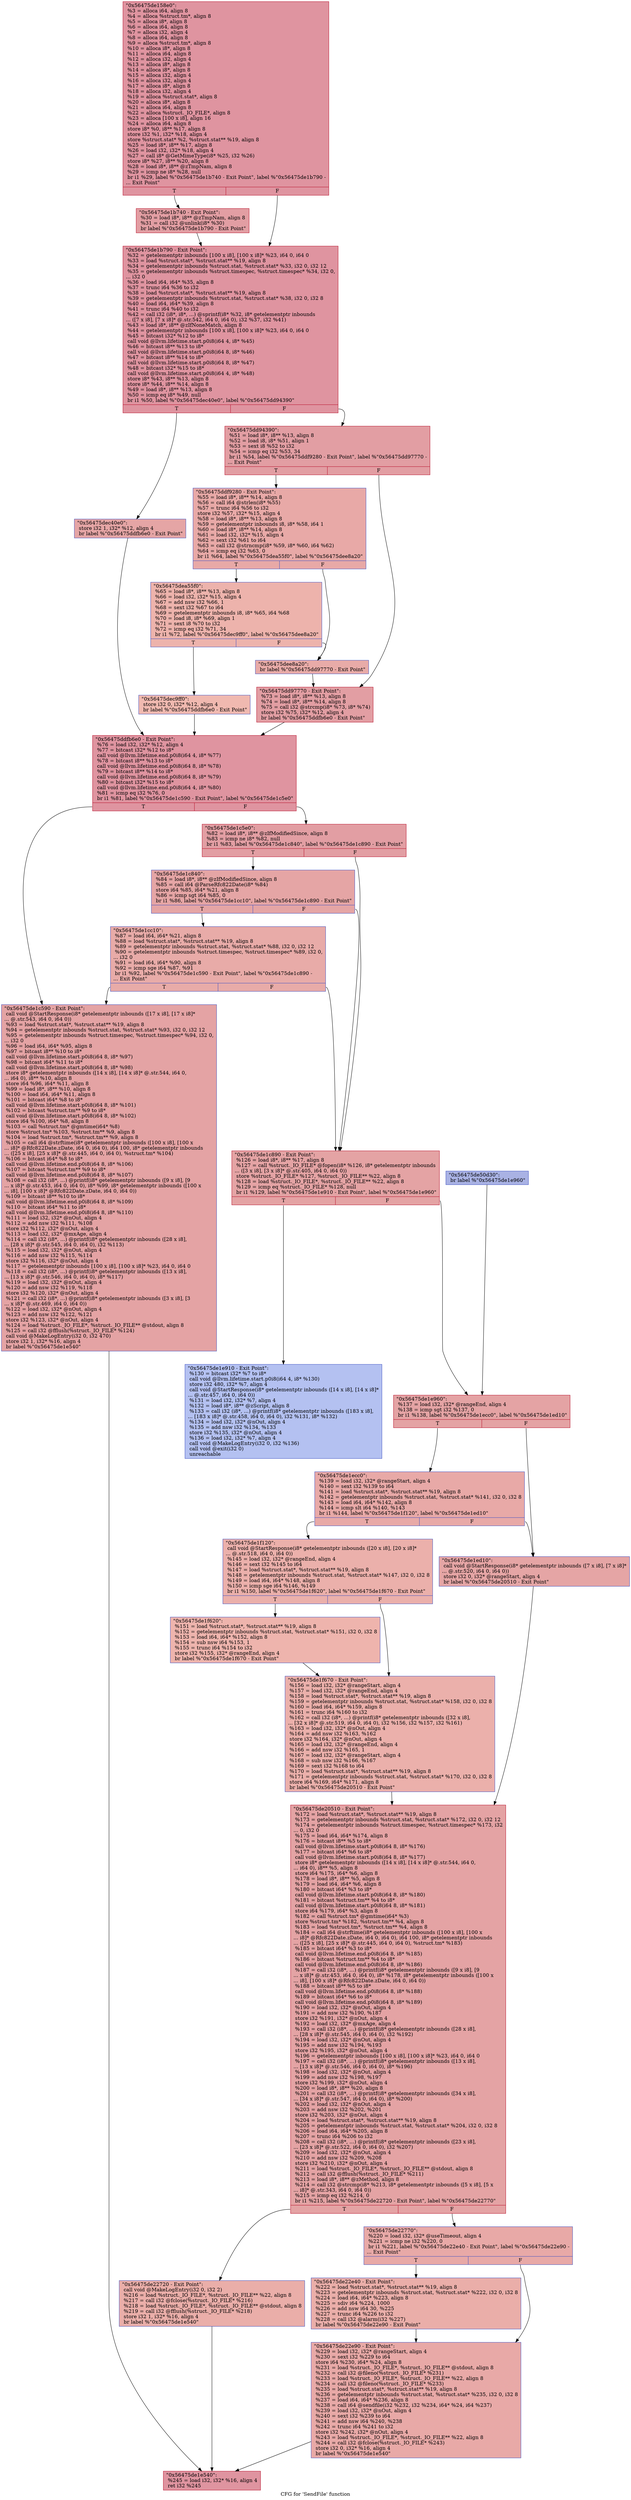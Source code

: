 digraph "CFG for 'SendFile' function" {
	label="CFG for 'SendFile' function";

	Node0x56475de158e0 [shape=record,color="#b70d28ff", style=filled, fillcolor="#b70d2870",label="{\"0x56475de158e0\":\l  %3 = alloca i64, align 8\l  %4 = alloca %struct.tm*, align 8\l  %5 = alloca i8*, align 8\l  %6 = alloca i64, align 8\l  %7 = alloca i32, align 4\l  %8 = alloca i64, align 8\l  %9 = alloca %struct.tm*, align 8\l  %10 = alloca i8*, align 8\l  %11 = alloca i64, align 8\l  %12 = alloca i32, align 4\l  %13 = alloca i8*, align 8\l  %14 = alloca i8*, align 8\l  %15 = alloca i32, align 4\l  %16 = alloca i32, align 4\l  %17 = alloca i8*, align 8\l  %18 = alloca i32, align 4\l  %19 = alloca %struct.stat*, align 8\l  %20 = alloca i8*, align 8\l  %21 = alloca i64, align 8\l  %22 = alloca %struct._IO_FILE*, align 8\l  %23 = alloca [100 x i8], align 16\l  %24 = alloca i64, align 8\l  store i8* %0, i8** %17, align 8\l  store i32 %1, i32* %18, align 4\l  store %struct.stat* %2, %struct.stat** %19, align 8\l  %25 = load i8*, i8** %17, align 8\l  %26 = load i32, i32* %18, align 4\l  %27 = call i8* @GetMimeType(i8* %25, i32 %26)\l  store i8* %27, i8** %20, align 8\l  %28 = load i8*, i8** @zTmpNam, align 8\l  %29 = icmp ne i8* %28, null\l  br i1 %29, label %\"0x56475de1b740 - Exit Point\", label %\"0x56475de1b790 -\l... Exit Point\"\l|{<s0>T|<s1>F}}"];
	Node0x56475de158e0:s0 -> Node0x56475de1b740;
	Node0x56475de158e0:s1 -> Node0x56475de1b790;
	Node0x56475de1b740 [shape=record,color="#b70d28ff", style=filled, fillcolor="#be242e70",label="{\"0x56475de1b740 - Exit Point\":                    \l  %30 = load i8*, i8** @zTmpNam, align 8\l  %31 = call i32 @unlink(i8* %30)\l  br label %\"0x56475de1b790 - Exit Point\"\l}"];
	Node0x56475de1b740 -> Node0x56475de1b790;
	Node0x56475de1b790 [shape=record,color="#b70d28ff", style=filled, fillcolor="#b70d2870",label="{\"0x56475de1b790 - Exit Point\":                    \l  %32 = getelementptr inbounds [100 x i8], [100 x i8]* %23, i64 0, i64 0\l  %33 = load %struct.stat*, %struct.stat** %19, align 8\l  %34 = getelementptr inbounds %struct.stat, %struct.stat* %33, i32 0, i32 12\l  %35 = getelementptr inbounds %struct.timespec, %struct.timespec* %34, i32 0,\l... i32 0\l  %36 = load i64, i64* %35, align 8\l  %37 = trunc i64 %36 to i32\l  %38 = load %struct.stat*, %struct.stat** %19, align 8\l  %39 = getelementptr inbounds %struct.stat, %struct.stat* %38, i32 0, i32 8\l  %40 = load i64, i64* %39, align 8\l  %41 = trunc i64 %40 to i32\l  %42 = call i32 (i8*, i8*, ...) @sprintf(i8* %32, i8* getelementptr inbounds\l... ([7 x i8], [7 x i8]* @.str.542, i64 0, i64 0), i32 %37, i32 %41)\l  %43 = load i8*, i8** @zIfNoneMatch, align 8\l  %44 = getelementptr inbounds [100 x i8], [100 x i8]* %23, i64 0, i64 0\l  %45 = bitcast i32* %12 to i8*\l  call void @llvm.lifetime.start.p0i8(i64 4, i8* %45)\l  %46 = bitcast i8** %13 to i8*\l  call void @llvm.lifetime.start.p0i8(i64 8, i8* %46)\l  %47 = bitcast i8** %14 to i8*\l  call void @llvm.lifetime.start.p0i8(i64 8, i8* %47)\l  %48 = bitcast i32* %15 to i8*\l  call void @llvm.lifetime.start.p0i8(i64 4, i8* %48)\l  store i8* %43, i8** %13, align 8\l  store i8* %44, i8** %14, align 8\l  %49 = load i8*, i8** %13, align 8\l  %50 = icmp eq i8* %49, null\l  br i1 %50, label %\"0x56475dec40e0\", label %\"0x56475dd94390\"\l|{<s0>T|<s1>F}}"];
	Node0x56475de1b790:s0 -> Node0x56475dec40e0;
	Node0x56475de1b790:s1 -> Node0x56475dd94390;
	Node0x56475dec40e0 [shape=record,color="#3d50c3ff", style=filled, fillcolor="#c5333470",label="{\"0x56475dec40e0\":                                 \l  store i32 1, i32* %12, align 4\l  br label %\"0x56475ddfb6e0 - Exit Point\"\l}"];
	Node0x56475dec40e0 -> Node0x56475ddfb6e0;
	Node0x56475dd94390 [shape=record,color="#b70d28ff", style=filled, fillcolor="#be242e70",label="{\"0x56475dd94390\":                                 \l  %51 = load i8*, i8** %13, align 8\l  %52 = load i8, i8* %51, align 1\l  %53 = sext i8 %52 to i32\l  %54 = icmp eq i32 %53, 34\l  br i1 %54, label %\"0x56475ddf9280 - Exit Point\", label %\"0x56475dd97770 -\l... Exit Point\"\l|{<s0>T|<s1>F}}"];
	Node0x56475dd94390:s0 -> Node0x56475ddf9280;
	Node0x56475dd94390:s1 -> Node0x56475dd97770;
	Node0x56475ddf9280 [shape=record,color="#3d50c3ff", style=filled, fillcolor="#ca3b3770",label="{\"0x56475ddf9280 - Exit Point\":                    \l  %55 = load i8*, i8** %14, align 8\l  %56 = call i64 @strlen(i8* %55)\l  %57 = trunc i64 %56 to i32\l  store i32 %57, i32* %15, align 4\l  %58 = load i8*, i8** %13, align 8\l  %59 = getelementptr inbounds i8, i8* %58, i64 1\l  %60 = load i8*, i8** %14, align 8\l  %61 = load i32, i32* %15, align 4\l  %62 = sext i32 %61 to i64\l  %63 = call i32 @strncmp(i8* %59, i8* %60, i64 %62)\l  %64 = icmp eq i32 %63, 0\l  br i1 %64, label %\"0x56475dea55f0\", label %\"0x56475dee8a20\"\l|{<s0>T|<s1>F}}"];
	Node0x56475ddf9280:s0 -> Node0x56475dea55f0;
	Node0x56475ddf9280:s1 -> Node0x56475dee8a20;
	Node0x56475dea55f0 [shape=record,color="#3d50c3ff", style=filled, fillcolor="#d6524470",label="{\"0x56475dea55f0\":                                 \l  %65 = load i8*, i8** %13, align 8\l  %66 = load i32, i32* %15, align 4\l  %67 = add nsw i32 %66, 1\l  %68 = sext i32 %67 to i64\l  %69 = getelementptr inbounds i8, i8* %65, i64 %68\l  %70 = load i8, i8* %69, align 1\l  %71 = sext i8 %70 to i32\l  %72 = icmp eq i32 %71, 34\l  br i1 %72, label %\"0x56475dec9ff0\", label %\"0x56475dee8a20\"\l|{<s0>T|<s1>F}}"];
	Node0x56475dea55f0:s0 -> Node0x56475dec9ff0;
	Node0x56475dea55f0:s1 -> Node0x56475dee8a20;
	Node0x56475dec9ff0 [shape=record,color="#3d50c3ff", style=filled, fillcolor="#de614d70",label="{\"0x56475dec9ff0\":                                 \l  store i32 0, i32* %12, align 4\l  br label %\"0x56475ddfb6e0 - Exit Point\"\l}"];
	Node0x56475dec9ff0 -> Node0x56475ddfb6e0;
	Node0x56475dee8a20 [shape=record,color="#3d50c3ff", style=filled, fillcolor="#cc403a70",label="{\"0x56475dee8a20\":                                 \l  br label %\"0x56475dd97770 - Exit Point\"\l}"];
	Node0x56475dee8a20 -> Node0x56475dd97770;
	Node0x56475dd97770 [shape=record,color="#b70d28ff", style=filled, fillcolor="#be242e70",label="{\"0x56475dd97770 - Exit Point\":                    \l  %73 = load i8*, i8** %13, align 8\l  %74 = load i8*, i8** %14, align 8\l  %75 = call i32 @strcmp(i8* %73, i8* %74)\l  store i32 %75, i32* %12, align 4\l  br label %\"0x56475ddfb6e0 - Exit Point\"\l}"];
	Node0x56475dd97770 -> Node0x56475ddfb6e0;
	Node0x56475ddfb6e0 [shape=record,color="#b70d28ff", style=filled, fillcolor="#b70d2870",label="{\"0x56475ddfb6e0 - Exit Point\":                    \l  %76 = load i32, i32* %12, align 4\l  %77 = bitcast i32* %12 to i8*\l  call void @llvm.lifetime.end.p0i8(i64 4, i8* %77)\l  %78 = bitcast i8** %13 to i8*\l  call void @llvm.lifetime.end.p0i8(i64 8, i8* %78)\l  %79 = bitcast i8** %14 to i8*\l  call void @llvm.lifetime.end.p0i8(i64 8, i8* %79)\l  %80 = bitcast i32* %15 to i8*\l  call void @llvm.lifetime.end.p0i8(i64 4, i8* %80)\l  %81 = icmp eq i32 %76, 0\l  br i1 %81, label %\"0x56475de1c590 - Exit Point\", label %\"0x56475de1c5e0\"\l|{<s0>T|<s1>F}}"];
	Node0x56475ddfb6e0:s0 -> Node0x56475de1c590;
	Node0x56475ddfb6e0:s1 -> Node0x56475de1c5e0;
	Node0x56475de1c5e0 [shape=record,color="#b70d28ff", style=filled, fillcolor="#be242e70",label="{\"0x56475de1c5e0\":                                 \l  %82 = load i8*, i8** @zIfModifiedSince, align 8\l  %83 = icmp ne i8* %82, null\l  br i1 %83, label %\"0x56475de1c840\", label %\"0x56475de1c890 - Exit Point\"\l|{<s0>T|<s1>F}}"];
	Node0x56475de1c5e0:s0 -> Node0x56475de1c840;
	Node0x56475de1c5e0:s1 -> Node0x56475de1c890;
	Node0x56475de1c840 [shape=record,color="#3d50c3ff", style=filled, fillcolor="#c5333470",label="{\"0x56475de1c840\":                                 \l  %84 = load i8*, i8** @zIfModifiedSince, align 8\l  %85 = call i64 @ParseRfc822Date(i8* %84)\l  store i64 %85, i64* %21, align 8\l  %86 = icmp sgt i64 %85, 0\l  br i1 %86, label %\"0x56475de1cc10\", label %\"0x56475de1c890 - Exit Point\"\l|{<s0>T|<s1>F}}"];
	Node0x56475de1c840:s0 -> Node0x56475de1cc10;
	Node0x56475de1c840:s1 -> Node0x56475de1c890;
	Node0x56475de1cc10 [shape=record,color="#3d50c3ff", style=filled, fillcolor="#cc403a70",label="{\"0x56475de1cc10\":                                 \l  %87 = load i64, i64* %21, align 8\l  %88 = load %struct.stat*, %struct.stat** %19, align 8\l  %89 = getelementptr inbounds %struct.stat, %struct.stat* %88, i32 0, i32 12\l  %90 = getelementptr inbounds %struct.timespec, %struct.timespec* %89, i32 0,\l... i32 0\l  %91 = load i64, i64* %90, align 8\l  %92 = icmp sge i64 %87, %91\l  br i1 %92, label %\"0x56475de1c590 - Exit Point\", label %\"0x56475de1c890 -\l... Exit Point\"\l|{<s0>T|<s1>F}}"];
	Node0x56475de1cc10:s0 -> Node0x56475de1c590;
	Node0x56475de1cc10:s1 -> Node0x56475de1c890;
	Node0x56475de1c590 [shape=record,color="#3d50c3ff", style=filled, fillcolor="#c32e3170",label="{\"0x56475de1c590 - Exit Point\":                    \l  call void @StartResponse(i8* getelementptr inbounds ([17 x i8], [17 x i8]*\l... @.str.543, i64 0, i64 0))\l  %93 = load %struct.stat*, %struct.stat** %19, align 8\l  %94 = getelementptr inbounds %struct.stat, %struct.stat* %93, i32 0, i32 12\l  %95 = getelementptr inbounds %struct.timespec, %struct.timespec* %94, i32 0,\l... i32 0\l  %96 = load i64, i64* %95, align 8\l  %97 = bitcast i8** %10 to i8*\l  call void @llvm.lifetime.start.p0i8(i64 8, i8* %97)\l  %98 = bitcast i64* %11 to i8*\l  call void @llvm.lifetime.start.p0i8(i64 8, i8* %98)\l  store i8* getelementptr inbounds ([14 x i8], [14 x i8]* @.str.544, i64 0,\l... i64 0), i8** %10, align 8\l  store i64 %96, i64* %11, align 8\l  %99 = load i8*, i8** %10, align 8\l  %100 = load i64, i64* %11, align 8\l  %101 = bitcast i64* %8 to i8*\l  call void @llvm.lifetime.start.p0i8(i64 8, i8* %101)\l  %102 = bitcast %struct.tm** %9 to i8*\l  call void @llvm.lifetime.start.p0i8(i64 8, i8* %102)\l  store i64 %100, i64* %8, align 8\l  %103 = call %struct.tm* @gmtime(i64* %8)\l  store %struct.tm* %103, %struct.tm** %9, align 8\l  %104 = load %struct.tm*, %struct.tm** %9, align 8\l  %105 = call i64 @strftime(i8* getelementptr inbounds ([100 x i8], [100 x\l... i8]* @Rfc822Date.zDate, i64 0, i64 0), i64 100, i8* getelementptr inbounds\l... ([25 x i8], [25 x i8]* @.str.445, i64 0, i64 0), %struct.tm* %104)\l  %106 = bitcast i64* %8 to i8*\l  call void @llvm.lifetime.end.p0i8(i64 8, i8* %106)\l  %107 = bitcast %struct.tm** %9 to i8*\l  call void @llvm.lifetime.end.p0i8(i64 8, i8* %107)\l  %108 = call i32 (i8*, ...) @printf(i8* getelementptr inbounds ([9 x i8], [9\l... x i8]* @.str.453, i64 0, i64 0), i8* %99, i8* getelementptr inbounds ([100 x\l... i8], [100 x i8]* @Rfc822Date.zDate, i64 0, i64 0))\l  %109 = bitcast i8** %10 to i8*\l  call void @llvm.lifetime.end.p0i8(i64 8, i8* %109)\l  %110 = bitcast i64* %11 to i8*\l  call void @llvm.lifetime.end.p0i8(i64 8, i8* %110)\l  %111 = load i32, i32* @nOut, align 4\l  %112 = add nsw i32 %111, %108\l  store i32 %112, i32* @nOut, align 4\l  %113 = load i32, i32* @mxAge, align 4\l  %114 = call i32 (i8*, ...) @printf(i8* getelementptr inbounds ([28 x i8],\l... [28 x i8]* @.str.545, i64 0, i64 0), i32 %113)\l  %115 = load i32, i32* @nOut, align 4\l  %116 = add nsw i32 %115, %114\l  store i32 %116, i32* @nOut, align 4\l  %117 = getelementptr inbounds [100 x i8], [100 x i8]* %23, i64 0, i64 0\l  %118 = call i32 (i8*, ...) @printf(i8* getelementptr inbounds ([13 x i8],\l... [13 x i8]* @.str.546, i64 0, i64 0), i8* %117)\l  %119 = load i32, i32* @nOut, align 4\l  %120 = add nsw i32 %119, %118\l  store i32 %120, i32* @nOut, align 4\l  %121 = call i32 (i8*, ...) @printf(i8* getelementptr inbounds ([3 x i8], [3\l... x i8]* @.str.469, i64 0, i64 0))\l  %122 = load i32, i32* @nOut, align 4\l  %123 = add nsw i32 %122, %121\l  store i32 %123, i32* @nOut, align 4\l  %124 = load %struct._IO_FILE*, %struct._IO_FILE** @stdout, align 8\l  %125 = call i32 @fflush(%struct._IO_FILE* %124)\l  call void @MakeLogEntry(i32 0, i32 470)\l  store i32 1, i32* %16, align 4\l  br label %\"0x56475de1e540\"\l}"];
	Node0x56475de1c590 -> Node0x56475de1e540;
	Node0x56475de1c890 [shape=record,color="#b70d28ff", style=filled, fillcolor="#c32e3170",label="{\"0x56475de1c890 - Exit Point\":                    \l  %126 = load i8*, i8** %17, align 8\l  %127 = call %struct._IO_FILE* @fopen(i8* %126, i8* getelementptr inbounds\l... ([3 x i8], [3 x i8]* @.str.405, i64 0, i64 0))\l  store %struct._IO_FILE* %127, %struct._IO_FILE** %22, align 8\l  %128 = load %struct._IO_FILE*, %struct._IO_FILE** %22, align 8\l  %129 = icmp eq %struct._IO_FILE* %128, null\l  br i1 %129, label %\"0x56475de1e910 - Exit Point\", label %\"0x56475de1e960\"\l|{<s0>T|<s1>F}}"];
	Node0x56475de1c890:s0 -> Node0x56475de1e910;
	Node0x56475de1c890:s1 -> Node0x56475de1e960;
	Node0x56475de1e910 [shape=record,color="#3d50c3ff", style=filled, fillcolor="#5572df70",label="{\"0x56475de1e910 - Exit Point\":                    \l  %130 = bitcast i32* %7 to i8*\l  call void @llvm.lifetime.start.p0i8(i64 4, i8* %130)\l  store i32 480, i32* %7, align 4\l  call void @StartResponse(i8* getelementptr inbounds ([14 x i8], [14 x i8]*\l... @.str.457, i64 0, i64 0))\l  %131 = load i32, i32* %7, align 4\l  %132 = load i8*, i8** @zScript, align 8\l  %133 = call i32 (i8*, ...) @printf(i8* getelementptr inbounds ([183 x i8],\l... [183 x i8]* @.str.458, i64 0, i64 0), i32 %131, i8* %132)\l  %134 = load i32, i32* @nOut, align 4\l  %135 = add nsw i32 %134, %133\l  store i32 %135, i32* @nOut, align 4\l  %136 = load i32, i32* %7, align 4\l  call void @MakeLogEntry(i32 0, i32 %136)\l  call void @exit(i32 0)\l  unreachable\l}"];
	Node0x56475de50d30 [shape=record,color="#3d50c3ff", style=filled, fillcolor="#3d50c370",label="{\"0x56475de50d30\":                                 \l  br label %\"0x56475de1e960\"\l}"];
	Node0x56475de50d30 -> Node0x56475de1e960;
	Node0x56475de1e960 [shape=record,color="#b70d28ff", style=filled, fillcolor="#c32e3170",label="{\"0x56475de1e960\":                                 \l  %137 = load i32, i32* @rangeEnd, align 4\l  %138 = icmp sgt i32 %137, 0\l  br i1 %138, label %\"0x56475de1ecc0\", label %\"0x56475de1ed10\"\l|{<s0>T|<s1>F}}"];
	Node0x56475de1e960:s0 -> Node0x56475de1ecc0;
	Node0x56475de1e960:s1 -> Node0x56475de1ed10;
	Node0x56475de1ecc0 [shape=record,color="#3d50c3ff", style=filled, fillcolor="#ca3b3770",label="{\"0x56475de1ecc0\":                                 \l  %139 = load i32, i32* @rangeStart, align 4\l  %140 = sext i32 %139 to i64\l  %141 = load %struct.stat*, %struct.stat** %19, align 8\l  %142 = getelementptr inbounds %struct.stat, %struct.stat* %141, i32 0, i32 8\l  %143 = load i64, i64* %142, align 8\l  %144 = icmp slt i64 %140, %143\l  br i1 %144, label %\"0x56475de1f120\", label %\"0x56475de1ed10\"\l|{<s0>T|<s1>F}}"];
	Node0x56475de1ecc0:s0 -> Node0x56475de1f120;
	Node0x56475de1ecc0:s1 -> Node0x56475de1ed10;
	Node0x56475de1f120 [shape=record,color="#3d50c3ff", style=filled, fillcolor="#d24b4070",label="{\"0x56475de1f120\":                                 \l  call void @StartResponse(i8* getelementptr inbounds ([20 x i8], [20 x i8]*\l... @.str.518, i64 0, i64 0))\l  %145 = load i32, i32* @rangeEnd, align 4\l  %146 = sext i32 %145 to i64\l  %147 = load %struct.stat*, %struct.stat** %19, align 8\l  %148 = getelementptr inbounds %struct.stat, %struct.stat* %147, i32 0, i32 8\l  %149 = load i64, i64* %148, align 8\l  %150 = icmp sge i64 %146, %149\l  br i1 %150, label %\"0x56475de1f620\", label %\"0x56475de1f670 - Exit Point\"\l|{<s0>T|<s1>F}}"];
	Node0x56475de1f120:s0 -> Node0x56475de1f620;
	Node0x56475de1f120:s1 -> Node0x56475de1f670;
	Node0x56475de1f620 [shape=record,color="#3d50c3ff", style=filled, fillcolor="#d8564670",label="{\"0x56475de1f620\":                                 \l  %151 = load %struct.stat*, %struct.stat** %19, align 8\l  %152 = getelementptr inbounds %struct.stat, %struct.stat* %151, i32 0, i32 8\l  %153 = load i64, i64* %152, align 8\l  %154 = sub nsw i64 %153, 1\l  %155 = trunc i64 %154 to i32\l  store i32 %155, i32* @rangeEnd, align 4\l  br label %\"0x56475de1f670 - Exit Point\"\l}"];
	Node0x56475de1f620 -> Node0x56475de1f670;
	Node0x56475de1f670 [shape=record,color="#3d50c3ff", style=filled, fillcolor="#d24b4070",label="{\"0x56475de1f670 - Exit Point\":                    \l  %156 = load i32, i32* @rangeStart, align 4\l  %157 = load i32, i32* @rangeEnd, align 4\l  %158 = load %struct.stat*, %struct.stat** %19, align 8\l  %159 = getelementptr inbounds %struct.stat, %struct.stat* %158, i32 0, i32 8\l  %160 = load i64, i64* %159, align 8\l  %161 = trunc i64 %160 to i32\l  %162 = call i32 (i8*, ...) @printf(i8* getelementptr inbounds ([32 x i8],\l... [32 x i8]* @.str.519, i64 0, i64 0), i32 %156, i32 %157, i32 %161)\l  %163 = load i32, i32* @nOut, align 4\l  %164 = add nsw i32 %163, %162\l  store i32 %164, i32* @nOut, align 4\l  %165 = load i32, i32* @rangeEnd, align 4\l  %166 = add nsw i32 %165, 1\l  %167 = load i32, i32* @rangeStart, align 4\l  %168 = sub nsw i32 %166, %167\l  %169 = sext i32 %168 to i64\l  %170 = load %struct.stat*, %struct.stat** %19, align 8\l  %171 = getelementptr inbounds %struct.stat, %struct.stat* %170, i32 0, i32 8\l  store i64 %169, i64* %171, align 8\l  br label %\"0x56475de20510 - Exit Point\"\l}"];
	Node0x56475de1f670 -> Node0x56475de20510;
	Node0x56475de1ed10 [shape=record,color="#3d50c3ff", style=filled, fillcolor="#c5333470",label="{\"0x56475de1ed10\":                                 \l  call void @StartResponse(i8* getelementptr inbounds ([7 x i8], [7 x i8]*\l... @.str.520, i64 0, i64 0))\l  store i32 0, i32* @rangeStart, align 4\l  br label %\"0x56475de20510 - Exit Point\"\l}"];
	Node0x56475de1ed10 -> Node0x56475de20510;
	Node0x56475de20510 [shape=record,color="#b70d28ff", style=filled, fillcolor="#c32e3170",label="{\"0x56475de20510 - Exit Point\":                    \l  %172 = load %struct.stat*, %struct.stat** %19, align 8\l  %173 = getelementptr inbounds %struct.stat, %struct.stat* %172, i32 0, i32 12\l  %174 = getelementptr inbounds %struct.timespec, %struct.timespec* %173, i32\l... 0, i32 0\l  %175 = load i64, i64* %174, align 8\l  %176 = bitcast i8** %5 to i8*\l  call void @llvm.lifetime.start.p0i8(i64 8, i8* %176)\l  %177 = bitcast i64* %6 to i8*\l  call void @llvm.lifetime.start.p0i8(i64 8, i8* %177)\l  store i8* getelementptr inbounds ([14 x i8], [14 x i8]* @.str.544, i64 0,\l... i64 0), i8** %5, align 8\l  store i64 %175, i64* %6, align 8\l  %178 = load i8*, i8** %5, align 8\l  %179 = load i64, i64* %6, align 8\l  %180 = bitcast i64* %3 to i8*\l  call void @llvm.lifetime.start.p0i8(i64 8, i8* %180)\l  %181 = bitcast %struct.tm** %4 to i8*\l  call void @llvm.lifetime.start.p0i8(i64 8, i8* %181)\l  store i64 %179, i64* %3, align 8\l  %182 = call %struct.tm* @gmtime(i64* %3)\l  store %struct.tm* %182, %struct.tm** %4, align 8\l  %183 = load %struct.tm*, %struct.tm** %4, align 8\l  %184 = call i64 @strftime(i8* getelementptr inbounds ([100 x i8], [100 x\l... i8]* @Rfc822Date.zDate, i64 0, i64 0), i64 100, i8* getelementptr inbounds\l... ([25 x i8], [25 x i8]* @.str.445, i64 0, i64 0), %struct.tm* %183)\l  %185 = bitcast i64* %3 to i8*\l  call void @llvm.lifetime.end.p0i8(i64 8, i8* %185)\l  %186 = bitcast %struct.tm** %4 to i8*\l  call void @llvm.lifetime.end.p0i8(i64 8, i8* %186)\l  %187 = call i32 (i8*, ...) @printf(i8* getelementptr inbounds ([9 x i8], [9\l... x i8]* @.str.453, i64 0, i64 0), i8* %178, i8* getelementptr inbounds ([100 x\l... i8], [100 x i8]* @Rfc822Date.zDate, i64 0, i64 0))\l  %188 = bitcast i8** %5 to i8*\l  call void @llvm.lifetime.end.p0i8(i64 8, i8* %188)\l  %189 = bitcast i64* %6 to i8*\l  call void @llvm.lifetime.end.p0i8(i64 8, i8* %189)\l  %190 = load i32, i32* @nOut, align 4\l  %191 = add nsw i32 %190, %187\l  store i32 %191, i32* @nOut, align 4\l  %192 = load i32, i32* @mxAge, align 4\l  %193 = call i32 (i8*, ...) @printf(i8* getelementptr inbounds ([28 x i8],\l... [28 x i8]* @.str.545, i64 0, i64 0), i32 %192)\l  %194 = load i32, i32* @nOut, align 4\l  %195 = add nsw i32 %194, %193\l  store i32 %195, i32* @nOut, align 4\l  %196 = getelementptr inbounds [100 x i8], [100 x i8]* %23, i64 0, i64 0\l  %197 = call i32 (i8*, ...) @printf(i8* getelementptr inbounds ([13 x i8],\l... [13 x i8]* @.str.546, i64 0, i64 0), i8* %196)\l  %198 = load i32, i32* @nOut, align 4\l  %199 = add nsw i32 %198, %197\l  store i32 %199, i32* @nOut, align 4\l  %200 = load i8*, i8** %20, align 8\l  %201 = call i32 (i8*, ...) @printf(i8* getelementptr inbounds ([34 x i8],\l... [34 x i8]* @.str.547, i64 0, i64 0), i8* %200)\l  %202 = load i32, i32* @nOut, align 4\l  %203 = add nsw i32 %202, %201\l  store i32 %203, i32* @nOut, align 4\l  %204 = load %struct.stat*, %struct.stat** %19, align 8\l  %205 = getelementptr inbounds %struct.stat, %struct.stat* %204, i32 0, i32 8\l  %206 = load i64, i64* %205, align 8\l  %207 = trunc i64 %206 to i32\l  %208 = call i32 (i8*, ...) @printf(i8* getelementptr inbounds ([23 x i8],\l... [23 x i8]* @.str.522, i64 0, i64 0), i32 %207)\l  %209 = load i32, i32* @nOut, align 4\l  %210 = add nsw i32 %209, %208\l  store i32 %210, i32* @nOut, align 4\l  %211 = load %struct._IO_FILE*, %struct._IO_FILE** @stdout, align 8\l  %212 = call i32 @fflush(%struct._IO_FILE* %211)\l  %213 = load i8*, i8** @zMethod, align 8\l  %214 = call i32 @strcmp(i8* %213, i8* getelementptr inbounds ([5 x i8], [5 x\l... i8]* @.str.343, i64 0, i64 0))\l  %215 = icmp eq i32 %214, 0\l  br i1 %215, label %\"0x56475de22720 - Exit Point\", label %\"0x56475de22770\"\l|{<s0>T|<s1>F}}"];
	Node0x56475de20510:s0 -> Node0x56475de22720;
	Node0x56475de20510:s1 -> Node0x56475de22770;
	Node0x56475de22720 [shape=record,color="#3d50c3ff", style=filled, fillcolor="#d0473d70",label="{\"0x56475de22720 - Exit Point\":                    \l  call void @MakeLogEntry(i32 0, i32 2)\l  %216 = load %struct._IO_FILE*, %struct._IO_FILE** %22, align 8\l  %217 = call i32 @fclose(%struct._IO_FILE* %216)\l  %218 = load %struct._IO_FILE*, %struct._IO_FILE** @stdout, align 8\l  %219 = call i32 @fflush(%struct._IO_FILE* %218)\l  store i32 1, i32* %16, align 4\l  br label %\"0x56475de1e540\"\l}"];
	Node0x56475de22720 -> Node0x56475de1e540;
	Node0x56475de22770 [shape=record,color="#3d50c3ff", style=filled, fillcolor="#ca3b3770",label="{\"0x56475de22770\":                                 \l  %220 = load i32, i32* @useTimeout, align 4\l  %221 = icmp ne i32 %220, 0\l  br i1 %221, label %\"0x56475de22e40 - Exit Point\", label %\"0x56475de22e90 -\l... Exit Point\"\l|{<s0>T|<s1>F}}"];
	Node0x56475de22770:s0 -> Node0x56475de22e40;
	Node0x56475de22770:s1 -> Node0x56475de22e90;
	Node0x56475de22e40 [shape=record,color="#3d50c3ff", style=filled, fillcolor="#d0473d70",label="{\"0x56475de22e40 - Exit Point\":                    \l  %222 = load %struct.stat*, %struct.stat** %19, align 8\l  %223 = getelementptr inbounds %struct.stat, %struct.stat* %222, i32 0, i32 8\l  %224 = load i64, i64* %223, align 8\l  %225 = sdiv i64 %224, 1000\l  %226 = add nsw i64 30, %225\l  %227 = trunc i64 %226 to i32\l  %228 = call i32 @alarm(i32 %227)\l  br label %\"0x56475de22e90 - Exit Point\"\l}"];
	Node0x56475de22e40 -> Node0x56475de22e90;
	Node0x56475de22e90 [shape=record,color="#3d50c3ff", style=filled, fillcolor="#ca3b3770",label="{\"0x56475de22e90 - Exit Point\":                    \l  %229 = load i32, i32* @rangeStart, align 4\l  %230 = sext i32 %229 to i64\l  store i64 %230, i64* %24, align 8\l  %231 = load %struct._IO_FILE*, %struct._IO_FILE** @stdout, align 8\l  %232 = call i32 @fileno(%struct._IO_FILE* %231)\l  %233 = load %struct._IO_FILE*, %struct._IO_FILE** %22, align 8\l  %234 = call i32 @fileno(%struct._IO_FILE* %233)\l  %235 = load %struct.stat*, %struct.stat** %19, align 8\l  %236 = getelementptr inbounds %struct.stat, %struct.stat* %235, i32 0, i32 8\l  %237 = load i64, i64* %236, align 8\l  %238 = call i64 @sendfile(i32 %232, i32 %234, i64* %24, i64 %237)\l  %239 = load i32, i32* @nOut, align 4\l  %240 = sext i32 %239 to i64\l  %241 = add nsw i64 %240, %238\l  %242 = trunc i64 %241 to i32\l  store i32 %242, i32* @nOut, align 4\l  %243 = load %struct._IO_FILE*, %struct._IO_FILE** %22, align 8\l  %244 = call i32 @fclose(%struct._IO_FILE* %243)\l  store i32 0, i32* %16, align 4\l  br label %\"0x56475de1e540\"\l}"];
	Node0x56475de22e90 -> Node0x56475de1e540;
	Node0x56475de1e540 [shape=record,color="#b70d28ff", style=filled, fillcolor="#b70d2870",label="{\"0x56475de1e540\":                                 \l  %245 = load i32, i32* %16, align 4\l  ret i32 %245\l}"];
}
